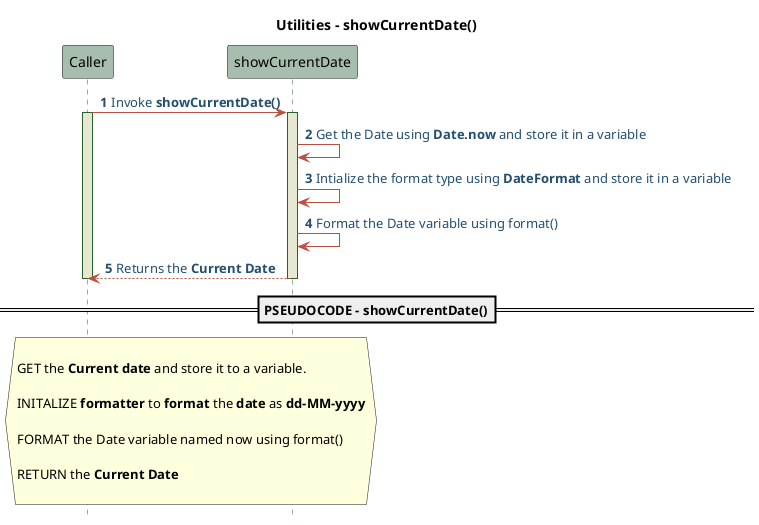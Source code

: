 @startuml Utilities-Sequence-Pseudo
!define POSITIVERESPONSE 90EE90
!define NEGATIVEERESPONSE EFBBBB
!define NUETRALRESPONSE F2DC79
skinparam sequence{
    ParticipantBackgroundColor #A7BEAE
    LifeLineBackgroundColor #E7E8D1
    LifeLineBorderColor #2C5F2D
    ActorBackgroundColor #FC766AFF
    ActorBorderColor #FC766AFF
    ArrowColor #B85042
    ArrowFontColor #234E70
}

title   **Utilities - showCurrentDate()**
autonumber 1
hide footbox
Caller->showCurrentDate: Invoke **showCurrentDate()** 
activate Caller
activate showCurrentDate
showCurrentDate->showCurrentDate: Get the Date using **Date.now** and store it in a variable
showCurrentDate->showCurrentDate: Intialize the format type using **DateFormat** and store it in a variable
showCurrentDate->showCurrentDate: Format the Date variable using format() 
showCurrentDate-->Caller: Returns the **Current Date** 
deactivate Caller
deactivate showCurrentDate



==PSEUDOCODE - showCurrentDate()==

hnote across

    GET the **Current date** and store it to a variable.

    INITALIZE **formatter** to **format** the **date** as **dd-MM-yyyy**

    FORMAT the Date variable named now using format()

    RETURN the **Current Date**

end note

@enduml
